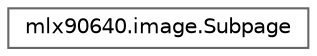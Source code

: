digraph "Graphical Class Hierarchy"
{
 // LATEX_PDF_SIZE
  bgcolor="transparent";
  edge [fontname=Helvetica,fontsize=10,labelfontname=Helvetica,labelfontsize=10];
  node [fontname=Helvetica,fontsize=10,shape=box,height=0.2,width=0.4];
  rankdir="LR";
  Node0 [label="mlx90640.image.Subpage",height=0.2,width=0.4,color="grey40", fillcolor="white", style="filled",URL="$classmlx90640_1_1image_1_1_subpage.html",tooltip=" "];
}
